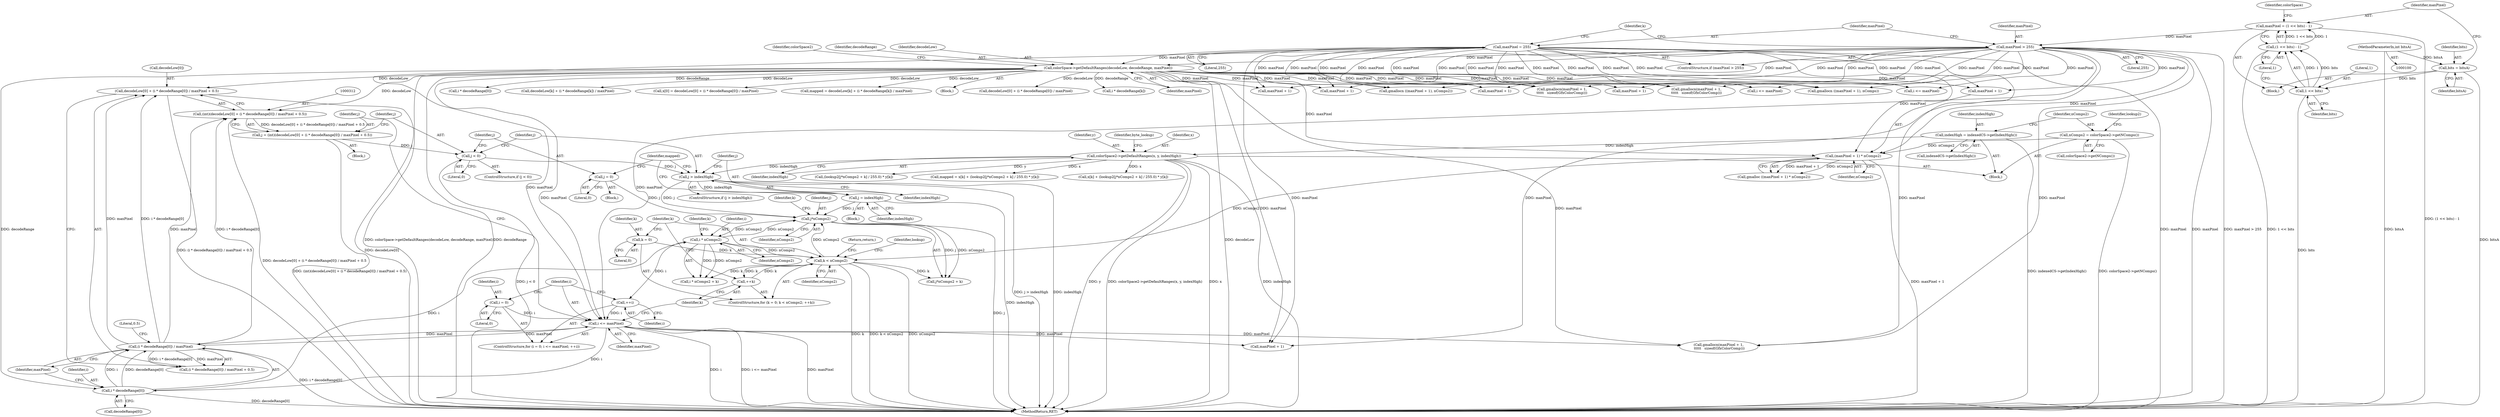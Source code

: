 digraph "0_poppler_7b2d314a61fd0e12f47c62996cb49ec0d1ba747a_4@array" {
"1000313" [label="(Call,decodeLow[0] + (i * decodeRange[0]) / maxPixel + 0.5)"];
"1000163" [label="(Call,colorSpace->getDefaultRanges(decodeLow, decodeRange, maxPixel))"];
"1000139" [label="(Call,maxPixel = 255)"];
"1000136" [label="(Call,maxPixel > 255)"];
"1000125" [label="(Call,maxPixel = (1 << bits) - 1)"];
"1000127" [label="(Call,(1 << bits) - 1)"];
"1000128" [label="(Call,1 << bits)"];
"1000122" [label="(Call,bits = bitsA)"];
"1000101" [label="(MethodParameterIn,int bitsA)"];
"1000318" [label="(Call,(i * decodeRange[0]) / maxPixel)"];
"1000319" [label="(Call,i * decodeRange[0])"];
"1000303" [label="(Call,i <= maxPixel)"];
"1000306" [label="(Call,++i)"];
"1000374" [label="(Call,i * nComps2)"];
"1000354" [label="(Call,j*nComps2)"];
"1000331" [label="(Call,j = 0)"];
"1000340" [label="(Call,j = indexHigh)"];
"1000336" [label="(Call,j > indexHigh)"];
"1000327" [label="(Call,j < 0)"];
"1000309" [label="(Call,j = (int)(decodeLow[0] + (i * decodeRange[0]) / maxPixel + 0.5))"];
"1000311" [label="(Call,(int)(decodeLow[0] + (i * decodeRange[0]) / maxPixel + 0.5))"];
"1000263" [label="(Call,colorSpace2->getDefaultRanges(x, y, indexHigh))"];
"1000254" [label="(Call,indexHigh = indexedCS->getIndexHigh())"];
"1000281" [label="(Call,k < nComps2)"];
"1000284" [label="(Call,++k)"];
"1000278" [label="(Call,k = 0)"];
"1000272" [label="(Call,(maxPixel + 1) * nComps2)"];
"1000257" [label="(Call,nComps2 = colorSpace2->getNComps())"];
"1000300" [label="(Call,i = 0)"];
"1000494" [label="(Call,maxPixel + 1)"];
"1000265" [label="(Identifier,y)"];
"1000326" [label="(ControlStructure,if (j < 0))"];
"1000453" [label="(Call,i * decodeRange[0])"];
"1000515" [label="(Call,maxPixel + 1)"];
"1000308" [label="(Block,)"];
"1000340" [label="(Call,j = indexHigh)"];
"1000375" [label="(Identifier,i)"];
"1000127" [label="(Call,(1 << bits) - 1)"];
"1000293" [label="(Call,gmallocn(maxPixel + 1,\n \t\t\t\t\t   sizeof(GfxColorComp)))"];
"1000514" [label="(Call,gmallocn(maxPixel + 1,\n\t\t\t\t\t   sizeof(GfxColorComp)))"];
"1000304" [label="(Identifier,i)"];
"1000376" [label="(Identifier,nComps2)"];
"1000254" [label="(Call,indexHigh = indexedCS->getIndexHigh())"];
"1000137" [label="(Identifier,maxPixel)"];
"1000131" [label="(Literal,1)"];
"1000345" [label="(Call,x[k] + (lookup2[j*nComps2 + k] / 255.0) * y[k])"];
"1000128" [label="(Call,1 << bits)"];
"1000377" [label="(Identifier,k)"];
"1000532" [label="(Call,decodeLow[k] + (i * decodeRange[k]) / maxPixel)"];
"1000313" [label="(Call,decodeLow[0] + (i * decodeRange[0]) / maxPixel + 0.5)"];
"1000594" [label="(MethodReturn,RET)"];
"1000336" [label="(Call,j > indexHigh)"];
"1000271" [label="(Call,gmalloc ((maxPixel + 1) * nComps2))"];
"1000330" [label="(Block,)"];
"1000444" [label="(Call,x[0] = decodeLow[0] + (i * decodeRange[0]) / maxPixel)"];
"1000139" [label="(Call,maxPixel = 255)"];
"1000122" [label="(Call,bits = bitsA)"];
"1000314" [label="(Call,decodeLow[0])"];
"1000104" [label="(Block,)"];
"1000309" [label="(Call,j = (int)(decodeLow[0] + (i * decodeRange[0]) / maxPixel + 0.5))"];
"1000285" [label="(Identifier,k)"];
"1000307" [label="(Identifier,i)"];
"1000277" [label="(ControlStructure,for (k = 0; k < nComps2; ++k))"];
"1000530" [label="(Call,mapped = decodeLow[k] + (i * decodeRange[k]) / maxPixel)"];
"1000125" [label="(Call,maxPixel = (1 << bits) - 1)"];
"1000101" [label="(MethodParameterIn,int bitsA)"];
"1000302" [label="(Literal,0)"];
"1000136" [label="(Call,maxPixel > 255)"];
"1000356" [label="(Identifier,nComps2)"];
"1000144" [label="(Identifier,k)"];
"1000266" [label="(Identifier,indexHigh)"];
"1000354" [label="(Call,j*nComps2)"];
"1000256" [label="(Call,indexedCS->getIndexHigh())"];
"1000311" [label="(Call,(int)(decodeLow[0] + (i * decodeRange[0]) / maxPixel + 0.5))"];
"1000236" [label="(Identifier,colorSpace2)"];
"1000319" [label="(Call,i * decodeRange[0])"];
"1000255" [label="(Identifier,indexHigh)"];
"1000428" [label="(Call,gmallocn(maxPixel + 1,\n\t\t\t\t\t   sizeof(GfxColorComp)))"];
"1000159" [label="(Block,)"];
"1000349" [label="(Call,(lookup2[j*nComps2 + k] / 255.0) * y[k])"];
"1000493" [label="(Call,gmallocn ((maxPixel + 1), nComps))"];
"1000165" [label="(Identifier,decodeRange)"];
"1000259" [label="(Call,colorSpace2->getNComps())"];
"1000353" [label="(Call,j*nComps2 + k)"];
"1000344" [label="(Identifier,mapped)"];
"1000280" [label="(Literal,0)"];
"1000329" [label="(Literal,0)"];
"1000357" [label="(Identifier,k)"];
"1000164" [label="(Identifier,decodeLow)"];
"1000126" [label="(Identifier,maxPixel)"];
"1000373" [label="(Call,i * nComps2 + k)"];
"1000448" [label="(Call,decodeLow[0] + (i * decodeRange[0]) / maxPixel)"];
"1000438" [label="(Call,i <= maxPixel)"];
"1000140" [label="(Identifier,maxPixel)"];
"1000324" [label="(Identifier,maxPixel)"];
"1000268" [label="(Identifier,byte_lookup)"];
"1000130" [label="(Identifier,bits)"];
"1000279" [label="(Identifier,k)"];
"1000355" [label="(Identifier,j)"];
"1000332" [label="(Identifier,j)"];
"1000299" [label="(ControlStructure,for (i = 0; i <= maxPixel; ++i))"];
"1000264" [label="(Identifier,x)"];
"1000537" [label="(Call,i * decodeRange[k])"];
"1000166" [label="(Identifier,maxPixel)"];
"1000325" [label="(Literal,0.5)"];
"1000133" [label="(Identifier,colorSpace)"];
"1000141" [label="(Literal,255)"];
"1000328" [label="(Identifier,j)"];
"1000276" [label="(Identifier,nComps2)"];
"1000407" [label="(Call,gmallocn ((maxPixel + 1), nComps2))"];
"1000300" [label="(Call,i = 0)"];
"1000129" [label="(Literal,1)"];
"1000408" [label="(Call,maxPixel + 1)"];
"1000342" [label="(Identifier,indexHigh)"];
"1000320" [label="(Identifier,i)"];
"1000257" [label="(Call,nComps2 = colorSpace2->getNComps())"];
"1000272" [label="(Call,(maxPixel + 1) * nComps2)"];
"1000263" [label="(Call,colorSpace2->getDefaultRanges(x, y, indexHigh))"];
"1000294" [label="(Call,maxPixel + 1)"];
"1000335" [label="(ControlStructure,if (j > indexHigh))"];
"1000310" [label="(Identifier,j)"];
"1000317" [label="(Call,(i * decodeRange[0]) / maxPixel + 0.5)"];
"1000584" [label="(Return,return;)"];
"1000429" [label="(Call,maxPixel + 1)"];
"1000338" [label="(Identifier,indexHigh)"];
"1000305" [label="(Identifier,maxPixel)"];
"1000327" [label="(Call,j < 0)"];
"1000343" [label="(Call,mapped = x[k] + (lookup2[j*nComps2 + k] / 255.0) * y[k])"];
"1000283" [label="(Identifier,nComps2)"];
"1000138" [label="(Literal,255)"];
"1000163" [label="(Call,colorSpace->getDefaultRanges(decodeLow, decodeRange, maxPixel))"];
"1000303" [label="(Call,i <= maxPixel)"];
"1000278" [label="(Call,k = 0)"];
"1000333" [label="(Literal,0)"];
"1000124" [label="(Identifier,bitsA)"];
"1000284" [label="(Call,++k)"];
"1000258" [label="(Identifier,nComps2)"];
"1000135" [label="(ControlStructure,if (maxPixel > 255))"];
"1000123" [label="(Identifier,bits)"];
"1000301" [label="(Identifier,i)"];
"1000318" [label="(Call,(i * decodeRange[0]) / maxPixel)"];
"1000281" [label="(Call,k < nComps2)"];
"1000306" [label="(Call,++i)"];
"1000282" [label="(Identifier,k)"];
"1000524" [label="(Call,i <= maxPixel)"];
"1000339" [label="(Block,)"];
"1000273" [label="(Call,maxPixel + 1)"];
"1000289" [label="(Identifier,lookup)"];
"1000337" [label="(Identifier,j)"];
"1000261" [label="(Identifier,lookup2)"];
"1000321" [label="(Call,decodeRange[0])"];
"1000341" [label="(Identifier,j)"];
"1000245" [label="(Block,)"];
"1000331" [label="(Call,j = 0)"];
"1000374" [label="(Call,i * nComps2)"];
"1000313" -> "1000311"  [label="AST: "];
"1000313" -> "1000317"  [label="CFG: "];
"1000314" -> "1000313"  [label="AST: "];
"1000317" -> "1000313"  [label="AST: "];
"1000311" -> "1000313"  [label="CFG: "];
"1000313" -> "1000594"  [label="DDG: decodeLow[0]"];
"1000313" -> "1000594"  [label="DDG: (i * decodeRange[0]) / maxPixel + 0.5"];
"1000163" -> "1000313"  [label="DDG: decodeLow"];
"1000318" -> "1000313"  [label="DDG: i * decodeRange[0]"];
"1000318" -> "1000313"  [label="DDG: maxPixel"];
"1000163" -> "1000159"  [label="AST: "];
"1000163" -> "1000166"  [label="CFG: "];
"1000164" -> "1000163"  [label="AST: "];
"1000165" -> "1000163"  [label="AST: "];
"1000166" -> "1000163"  [label="AST: "];
"1000236" -> "1000163"  [label="CFG: "];
"1000163" -> "1000594"  [label="DDG: decodeLow"];
"1000163" -> "1000594"  [label="DDG: colorSpace->getDefaultRanges(decodeLow, decodeRange, maxPixel)"];
"1000163" -> "1000594"  [label="DDG: decodeRange"];
"1000139" -> "1000163"  [label="DDG: maxPixel"];
"1000136" -> "1000163"  [label="DDG: maxPixel"];
"1000163" -> "1000272"  [label="DDG: maxPixel"];
"1000163" -> "1000273"  [label="DDG: maxPixel"];
"1000163" -> "1000293"  [label="DDG: maxPixel"];
"1000163" -> "1000294"  [label="DDG: maxPixel"];
"1000163" -> "1000303"  [label="DDG: maxPixel"];
"1000163" -> "1000311"  [label="DDG: decodeLow"];
"1000163" -> "1000319"  [label="DDG: decodeRange"];
"1000163" -> "1000407"  [label="DDG: maxPixel"];
"1000163" -> "1000408"  [label="DDG: maxPixel"];
"1000163" -> "1000428"  [label="DDG: maxPixel"];
"1000163" -> "1000429"  [label="DDG: maxPixel"];
"1000163" -> "1000438"  [label="DDG: maxPixel"];
"1000163" -> "1000444"  [label="DDG: decodeLow"];
"1000163" -> "1000448"  [label="DDG: decodeLow"];
"1000163" -> "1000453"  [label="DDG: decodeRange"];
"1000163" -> "1000493"  [label="DDG: maxPixel"];
"1000163" -> "1000494"  [label="DDG: maxPixel"];
"1000163" -> "1000514"  [label="DDG: maxPixel"];
"1000163" -> "1000515"  [label="DDG: maxPixel"];
"1000163" -> "1000524"  [label="DDG: maxPixel"];
"1000163" -> "1000530"  [label="DDG: decodeLow"];
"1000163" -> "1000532"  [label="DDG: decodeLow"];
"1000163" -> "1000537"  [label="DDG: decodeRange"];
"1000139" -> "1000135"  [label="AST: "];
"1000139" -> "1000141"  [label="CFG: "];
"1000140" -> "1000139"  [label="AST: "];
"1000141" -> "1000139"  [label="AST: "];
"1000144" -> "1000139"  [label="CFG: "];
"1000139" -> "1000594"  [label="DDG: maxPixel"];
"1000139" -> "1000272"  [label="DDG: maxPixel"];
"1000139" -> "1000273"  [label="DDG: maxPixel"];
"1000139" -> "1000293"  [label="DDG: maxPixel"];
"1000139" -> "1000294"  [label="DDG: maxPixel"];
"1000139" -> "1000303"  [label="DDG: maxPixel"];
"1000139" -> "1000407"  [label="DDG: maxPixel"];
"1000139" -> "1000408"  [label="DDG: maxPixel"];
"1000139" -> "1000428"  [label="DDG: maxPixel"];
"1000139" -> "1000429"  [label="DDG: maxPixel"];
"1000139" -> "1000438"  [label="DDG: maxPixel"];
"1000139" -> "1000493"  [label="DDG: maxPixel"];
"1000139" -> "1000494"  [label="DDG: maxPixel"];
"1000139" -> "1000514"  [label="DDG: maxPixel"];
"1000139" -> "1000515"  [label="DDG: maxPixel"];
"1000139" -> "1000524"  [label="DDG: maxPixel"];
"1000136" -> "1000135"  [label="AST: "];
"1000136" -> "1000138"  [label="CFG: "];
"1000137" -> "1000136"  [label="AST: "];
"1000138" -> "1000136"  [label="AST: "];
"1000140" -> "1000136"  [label="CFG: "];
"1000144" -> "1000136"  [label="CFG: "];
"1000136" -> "1000594"  [label="DDG: maxPixel > 255"];
"1000136" -> "1000594"  [label="DDG: maxPixel"];
"1000125" -> "1000136"  [label="DDG: maxPixel"];
"1000136" -> "1000272"  [label="DDG: maxPixel"];
"1000136" -> "1000273"  [label="DDG: maxPixel"];
"1000136" -> "1000293"  [label="DDG: maxPixel"];
"1000136" -> "1000294"  [label="DDG: maxPixel"];
"1000136" -> "1000303"  [label="DDG: maxPixel"];
"1000136" -> "1000407"  [label="DDG: maxPixel"];
"1000136" -> "1000408"  [label="DDG: maxPixel"];
"1000136" -> "1000428"  [label="DDG: maxPixel"];
"1000136" -> "1000429"  [label="DDG: maxPixel"];
"1000136" -> "1000438"  [label="DDG: maxPixel"];
"1000136" -> "1000493"  [label="DDG: maxPixel"];
"1000136" -> "1000494"  [label="DDG: maxPixel"];
"1000136" -> "1000514"  [label="DDG: maxPixel"];
"1000136" -> "1000515"  [label="DDG: maxPixel"];
"1000136" -> "1000524"  [label="DDG: maxPixel"];
"1000125" -> "1000104"  [label="AST: "];
"1000125" -> "1000127"  [label="CFG: "];
"1000126" -> "1000125"  [label="AST: "];
"1000127" -> "1000125"  [label="AST: "];
"1000133" -> "1000125"  [label="CFG: "];
"1000125" -> "1000594"  [label="DDG: (1 << bits) - 1"];
"1000127" -> "1000125"  [label="DDG: 1 << bits"];
"1000127" -> "1000125"  [label="DDG: 1"];
"1000127" -> "1000131"  [label="CFG: "];
"1000128" -> "1000127"  [label="AST: "];
"1000131" -> "1000127"  [label="AST: "];
"1000127" -> "1000594"  [label="DDG: 1 << bits"];
"1000128" -> "1000127"  [label="DDG: 1"];
"1000128" -> "1000127"  [label="DDG: bits"];
"1000128" -> "1000130"  [label="CFG: "];
"1000129" -> "1000128"  [label="AST: "];
"1000130" -> "1000128"  [label="AST: "];
"1000131" -> "1000128"  [label="CFG: "];
"1000128" -> "1000594"  [label="DDG: bits"];
"1000122" -> "1000128"  [label="DDG: bits"];
"1000122" -> "1000104"  [label="AST: "];
"1000122" -> "1000124"  [label="CFG: "];
"1000123" -> "1000122"  [label="AST: "];
"1000124" -> "1000122"  [label="AST: "];
"1000126" -> "1000122"  [label="CFG: "];
"1000122" -> "1000594"  [label="DDG: bitsA"];
"1000101" -> "1000122"  [label="DDG: bitsA"];
"1000101" -> "1000100"  [label="AST: "];
"1000101" -> "1000594"  [label="DDG: bitsA"];
"1000318" -> "1000317"  [label="AST: "];
"1000318" -> "1000324"  [label="CFG: "];
"1000319" -> "1000318"  [label="AST: "];
"1000324" -> "1000318"  [label="AST: "];
"1000325" -> "1000318"  [label="CFG: "];
"1000318" -> "1000594"  [label="DDG: i * decodeRange[0]"];
"1000318" -> "1000303"  [label="DDG: maxPixel"];
"1000318" -> "1000311"  [label="DDG: i * decodeRange[0]"];
"1000318" -> "1000311"  [label="DDG: maxPixel"];
"1000318" -> "1000317"  [label="DDG: i * decodeRange[0]"];
"1000318" -> "1000317"  [label="DDG: maxPixel"];
"1000319" -> "1000318"  [label="DDG: i"];
"1000319" -> "1000318"  [label="DDG: decodeRange[0]"];
"1000303" -> "1000318"  [label="DDG: maxPixel"];
"1000319" -> "1000321"  [label="CFG: "];
"1000320" -> "1000319"  [label="AST: "];
"1000321" -> "1000319"  [label="AST: "];
"1000324" -> "1000319"  [label="CFG: "];
"1000319" -> "1000594"  [label="DDG: decodeRange[0]"];
"1000303" -> "1000319"  [label="DDG: i"];
"1000319" -> "1000374"  [label="DDG: i"];
"1000303" -> "1000299"  [label="AST: "];
"1000303" -> "1000305"  [label="CFG: "];
"1000304" -> "1000303"  [label="AST: "];
"1000305" -> "1000303"  [label="AST: "];
"1000310" -> "1000303"  [label="CFG: "];
"1000285" -> "1000303"  [label="CFG: "];
"1000303" -> "1000594"  [label="DDG: i"];
"1000303" -> "1000594"  [label="DDG: i <= maxPixel"];
"1000303" -> "1000594"  [label="DDG: maxPixel"];
"1000303" -> "1000293"  [label="DDG: maxPixel"];
"1000303" -> "1000294"  [label="DDG: maxPixel"];
"1000306" -> "1000303"  [label="DDG: i"];
"1000300" -> "1000303"  [label="DDG: i"];
"1000306" -> "1000299"  [label="AST: "];
"1000306" -> "1000307"  [label="CFG: "];
"1000307" -> "1000306"  [label="AST: "];
"1000304" -> "1000306"  [label="CFG: "];
"1000374" -> "1000306"  [label="DDG: i"];
"1000374" -> "1000373"  [label="AST: "];
"1000374" -> "1000376"  [label="CFG: "];
"1000375" -> "1000374"  [label="AST: "];
"1000376" -> "1000374"  [label="AST: "];
"1000377" -> "1000374"  [label="CFG: "];
"1000374" -> "1000281"  [label="DDG: nComps2"];
"1000374" -> "1000354"  [label="DDG: nComps2"];
"1000374" -> "1000373"  [label="DDG: i"];
"1000374" -> "1000373"  [label="DDG: nComps2"];
"1000354" -> "1000374"  [label="DDG: nComps2"];
"1000354" -> "1000353"  [label="AST: "];
"1000354" -> "1000356"  [label="CFG: "];
"1000355" -> "1000354"  [label="AST: "];
"1000356" -> "1000354"  [label="AST: "];
"1000357" -> "1000354"  [label="CFG: "];
"1000354" -> "1000594"  [label="DDG: j"];
"1000354" -> "1000353"  [label="DDG: j"];
"1000354" -> "1000353"  [label="DDG: nComps2"];
"1000331" -> "1000354"  [label="DDG: j"];
"1000340" -> "1000354"  [label="DDG: j"];
"1000336" -> "1000354"  [label="DDG: j"];
"1000281" -> "1000354"  [label="DDG: nComps2"];
"1000331" -> "1000330"  [label="AST: "];
"1000331" -> "1000333"  [label="CFG: "];
"1000332" -> "1000331"  [label="AST: "];
"1000333" -> "1000331"  [label="AST: "];
"1000344" -> "1000331"  [label="CFG: "];
"1000340" -> "1000339"  [label="AST: "];
"1000340" -> "1000342"  [label="CFG: "];
"1000341" -> "1000340"  [label="AST: "];
"1000342" -> "1000340"  [label="AST: "];
"1000344" -> "1000340"  [label="CFG: "];
"1000340" -> "1000594"  [label="DDG: indexHigh"];
"1000336" -> "1000340"  [label="DDG: indexHigh"];
"1000336" -> "1000335"  [label="AST: "];
"1000336" -> "1000338"  [label="CFG: "];
"1000337" -> "1000336"  [label="AST: "];
"1000338" -> "1000336"  [label="AST: "];
"1000341" -> "1000336"  [label="CFG: "];
"1000344" -> "1000336"  [label="CFG: "];
"1000336" -> "1000594"  [label="DDG: j > indexHigh"];
"1000336" -> "1000594"  [label="DDG: indexHigh"];
"1000327" -> "1000336"  [label="DDG: j"];
"1000263" -> "1000336"  [label="DDG: indexHigh"];
"1000327" -> "1000326"  [label="AST: "];
"1000327" -> "1000329"  [label="CFG: "];
"1000328" -> "1000327"  [label="AST: "];
"1000329" -> "1000327"  [label="AST: "];
"1000332" -> "1000327"  [label="CFG: "];
"1000337" -> "1000327"  [label="CFG: "];
"1000327" -> "1000594"  [label="DDG: j < 0"];
"1000309" -> "1000327"  [label="DDG: j"];
"1000309" -> "1000308"  [label="AST: "];
"1000309" -> "1000311"  [label="CFG: "];
"1000310" -> "1000309"  [label="AST: "];
"1000311" -> "1000309"  [label="AST: "];
"1000328" -> "1000309"  [label="CFG: "];
"1000309" -> "1000594"  [label="DDG: (int)(decodeLow[0] + (i * decodeRange[0]) / maxPixel + 0.5)"];
"1000311" -> "1000309"  [label="DDG: decodeLow[0] + (i * decodeRange[0]) / maxPixel + 0.5"];
"1000312" -> "1000311"  [label="AST: "];
"1000311" -> "1000594"  [label="DDG: decodeLow[0] + (i * decodeRange[0]) / maxPixel + 0.5"];
"1000263" -> "1000245"  [label="AST: "];
"1000263" -> "1000266"  [label="CFG: "];
"1000264" -> "1000263"  [label="AST: "];
"1000265" -> "1000263"  [label="AST: "];
"1000266" -> "1000263"  [label="AST: "];
"1000268" -> "1000263"  [label="CFG: "];
"1000263" -> "1000594"  [label="DDG: y"];
"1000263" -> "1000594"  [label="DDG: colorSpace2->getDefaultRanges(x, y, indexHigh)"];
"1000263" -> "1000594"  [label="DDG: x"];
"1000263" -> "1000594"  [label="DDG: indexHigh"];
"1000254" -> "1000263"  [label="DDG: indexHigh"];
"1000263" -> "1000343"  [label="DDG: x"];
"1000263" -> "1000345"  [label="DDG: x"];
"1000263" -> "1000349"  [label="DDG: y"];
"1000254" -> "1000245"  [label="AST: "];
"1000254" -> "1000256"  [label="CFG: "];
"1000255" -> "1000254"  [label="AST: "];
"1000256" -> "1000254"  [label="AST: "];
"1000258" -> "1000254"  [label="CFG: "];
"1000254" -> "1000594"  [label="DDG: indexedCS->getIndexHigh()"];
"1000281" -> "1000277"  [label="AST: "];
"1000281" -> "1000283"  [label="CFG: "];
"1000282" -> "1000281"  [label="AST: "];
"1000283" -> "1000281"  [label="AST: "];
"1000289" -> "1000281"  [label="CFG: "];
"1000584" -> "1000281"  [label="CFG: "];
"1000281" -> "1000594"  [label="DDG: k"];
"1000281" -> "1000594"  [label="DDG: k < nComps2"];
"1000281" -> "1000594"  [label="DDG: nComps2"];
"1000284" -> "1000281"  [label="DDG: k"];
"1000278" -> "1000281"  [label="DDG: k"];
"1000272" -> "1000281"  [label="DDG: nComps2"];
"1000281" -> "1000284"  [label="DDG: k"];
"1000281" -> "1000353"  [label="DDG: k"];
"1000281" -> "1000373"  [label="DDG: k"];
"1000284" -> "1000277"  [label="AST: "];
"1000284" -> "1000285"  [label="CFG: "];
"1000285" -> "1000284"  [label="AST: "];
"1000282" -> "1000284"  [label="CFG: "];
"1000278" -> "1000277"  [label="AST: "];
"1000278" -> "1000280"  [label="CFG: "];
"1000279" -> "1000278"  [label="AST: "];
"1000280" -> "1000278"  [label="AST: "];
"1000282" -> "1000278"  [label="CFG: "];
"1000272" -> "1000271"  [label="AST: "];
"1000272" -> "1000276"  [label="CFG: "];
"1000273" -> "1000272"  [label="AST: "];
"1000276" -> "1000272"  [label="AST: "];
"1000271" -> "1000272"  [label="CFG: "];
"1000272" -> "1000594"  [label="DDG: maxPixel + 1"];
"1000272" -> "1000271"  [label="DDG: maxPixel + 1"];
"1000272" -> "1000271"  [label="DDG: nComps2"];
"1000257" -> "1000272"  [label="DDG: nComps2"];
"1000257" -> "1000245"  [label="AST: "];
"1000257" -> "1000259"  [label="CFG: "];
"1000258" -> "1000257"  [label="AST: "];
"1000259" -> "1000257"  [label="AST: "];
"1000261" -> "1000257"  [label="CFG: "];
"1000257" -> "1000594"  [label="DDG: colorSpace2->getNComps()"];
"1000300" -> "1000299"  [label="AST: "];
"1000300" -> "1000302"  [label="CFG: "];
"1000301" -> "1000300"  [label="AST: "];
"1000302" -> "1000300"  [label="AST: "];
"1000304" -> "1000300"  [label="CFG: "];
}
